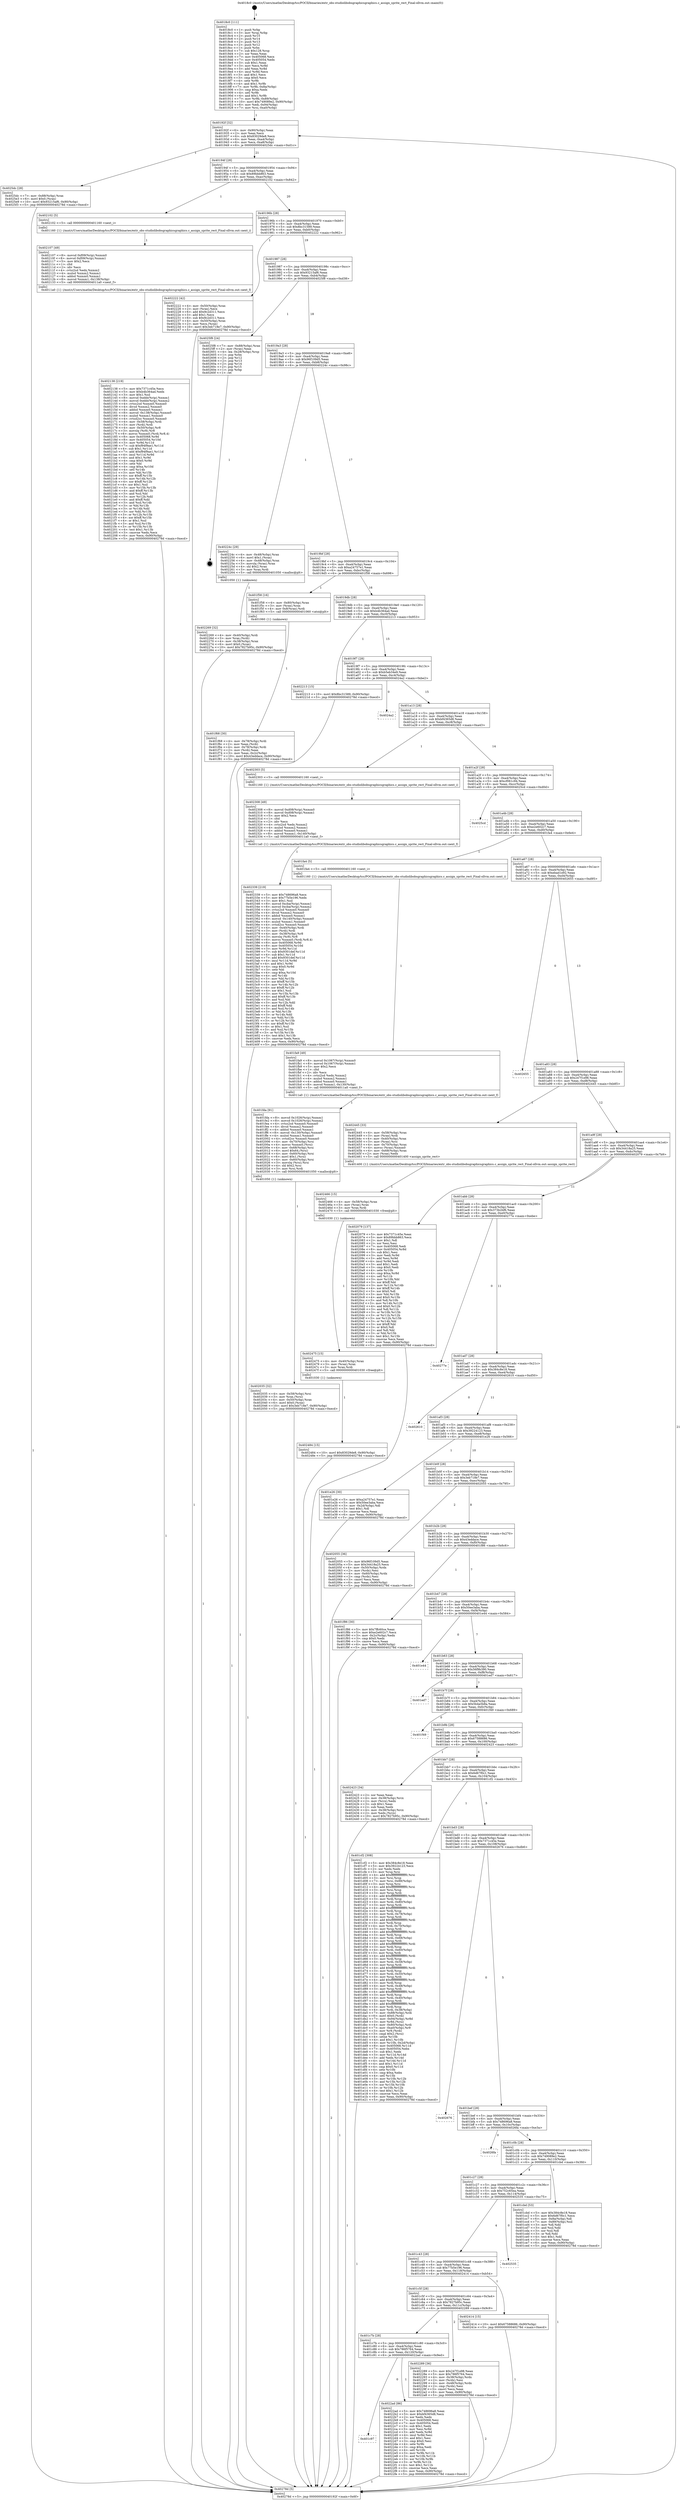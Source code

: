 digraph "0x4018c0" {
  label = "0x4018c0 (/mnt/c/Users/mathe/Desktop/tcc/POCII/binaries/extr_obs-studiolibobsgraphicsgraphics.c_assign_sprite_rect_Final-ollvm.out::main(0))"
  labelloc = "t"
  node[shape=record]

  Entry [label="",width=0.3,height=0.3,shape=circle,fillcolor=black,style=filled]
  "0x40192f" [label="{
     0x40192f [32]\l
     | [instrs]\l
     &nbsp;&nbsp;0x40192f \<+6\>: mov -0x90(%rbp),%eax\l
     &nbsp;&nbsp;0x401935 \<+2\>: mov %eax,%ecx\l
     &nbsp;&nbsp;0x401937 \<+6\>: sub $0x83029de8,%ecx\l
     &nbsp;&nbsp;0x40193d \<+6\>: mov %eax,-0xa4(%rbp)\l
     &nbsp;&nbsp;0x401943 \<+6\>: mov %ecx,-0xa8(%rbp)\l
     &nbsp;&nbsp;0x401949 \<+6\>: je 00000000004025dc \<main+0xd1c\>\l
  }"]
  "0x4025dc" [label="{
     0x4025dc [28]\l
     | [instrs]\l
     &nbsp;&nbsp;0x4025dc \<+7\>: mov -0x88(%rbp),%rax\l
     &nbsp;&nbsp;0x4025e3 \<+6\>: movl $0x0,(%rax)\l
     &nbsp;&nbsp;0x4025e9 \<+10\>: movl $0x93215af6,-0x90(%rbp)\l
     &nbsp;&nbsp;0x4025f3 \<+5\>: jmp 000000000040278d \<main+0xecd\>\l
  }"]
  "0x40194f" [label="{
     0x40194f [28]\l
     | [instrs]\l
     &nbsp;&nbsp;0x40194f \<+5\>: jmp 0000000000401954 \<main+0x94\>\l
     &nbsp;&nbsp;0x401954 \<+6\>: mov -0xa4(%rbp),%eax\l
     &nbsp;&nbsp;0x40195a \<+5\>: sub $0x89bbb863,%eax\l
     &nbsp;&nbsp;0x40195f \<+6\>: mov %eax,-0xac(%rbp)\l
     &nbsp;&nbsp;0x401965 \<+6\>: je 0000000000402102 \<main+0x842\>\l
  }"]
  Exit [label="",width=0.3,height=0.3,shape=circle,fillcolor=black,style=filled,peripheries=2]
  "0x402102" [label="{
     0x402102 [5]\l
     | [instrs]\l
     &nbsp;&nbsp;0x402102 \<+5\>: call 0000000000401160 \<next_i\>\l
     | [calls]\l
     &nbsp;&nbsp;0x401160 \{1\} (/mnt/c/Users/mathe/Desktop/tcc/POCII/binaries/extr_obs-studiolibobsgraphicsgraphics.c_assign_sprite_rect_Final-ollvm.out::next_i)\l
  }"]
  "0x40196b" [label="{
     0x40196b [28]\l
     | [instrs]\l
     &nbsp;&nbsp;0x40196b \<+5\>: jmp 0000000000401970 \<main+0xb0\>\l
     &nbsp;&nbsp;0x401970 \<+6\>: mov -0xa4(%rbp),%eax\l
     &nbsp;&nbsp;0x401976 \<+5\>: sub $0x8bc31589,%eax\l
     &nbsp;&nbsp;0x40197b \<+6\>: mov %eax,-0xb0(%rbp)\l
     &nbsp;&nbsp;0x401981 \<+6\>: je 0000000000402222 \<main+0x962\>\l
  }"]
  "0x402484" [label="{
     0x402484 [15]\l
     | [instrs]\l
     &nbsp;&nbsp;0x402484 \<+10\>: movl $0x83029de8,-0x90(%rbp)\l
     &nbsp;&nbsp;0x40248e \<+5\>: jmp 000000000040278d \<main+0xecd\>\l
  }"]
  "0x402222" [label="{
     0x402222 [42]\l
     | [instrs]\l
     &nbsp;&nbsp;0x402222 \<+4\>: mov -0x50(%rbp),%rax\l
     &nbsp;&nbsp;0x402226 \<+2\>: mov (%rax),%ecx\l
     &nbsp;&nbsp;0x402228 \<+6\>: add $0x9c2d311,%ecx\l
     &nbsp;&nbsp;0x40222e \<+3\>: add $0x1,%ecx\l
     &nbsp;&nbsp;0x402231 \<+6\>: sub $0x9c2d311,%ecx\l
     &nbsp;&nbsp;0x402237 \<+4\>: mov -0x50(%rbp),%rax\l
     &nbsp;&nbsp;0x40223b \<+2\>: mov %ecx,(%rax)\l
     &nbsp;&nbsp;0x40223d \<+10\>: movl $0x3eb718e7,-0x90(%rbp)\l
     &nbsp;&nbsp;0x402247 \<+5\>: jmp 000000000040278d \<main+0xecd\>\l
  }"]
  "0x401987" [label="{
     0x401987 [28]\l
     | [instrs]\l
     &nbsp;&nbsp;0x401987 \<+5\>: jmp 000000000040198c \<main+0xcc\>\l
     &nbsp;&nbsp;0x40198c \<+6\>: mov -0xa4(%rbp),%eax\l
     &nbsp;&nbsp;0x401992 \<+5\>: sub $0x93215af6,%eax\l
     &nbsp;&nbsp;0x401997 \<+6\>: mov %eax,-0xb4(%rbp)\l
     &nbsp;&nbsp;0x40199d \<+6\>: je 00000000004025f8 \<main+0xd38\>\l
  }"]
  "0x402475" [label="{
     0x402475 [15]\l
     | [instrs]\l
     &nbsp;&nbsp;0x402475 \<+4\>: mov -0x40(%rbp),%rax\l
     &nbsp;&nbsp;0x402479 \<+3\>: mov (%rax),%rax\l
     &nbsp;&nbsp;0x40247c \<+3\>: mov %rax,%rdi\l
     &nbsp;&nbsp;0x40247f \<+5\>: call 0000000000401030 \<free@plt\>\l
     | [calls]\l
     &nbsp;&nbsp;0x401030 \{1\} (unknown)\l
  }"]
  "0x4025f8" [label="{
     0x4025f8 [24]\l
     | [instrs]\l
     &nbsp;&nbsp;0x4025f8 \<+7\>: mov -0x88(%rbp),%rax\l
     &nbsp;&nbsp;0x4025ff \<+2\>: mov (%rax),%eax\l
     &nbsp;&nbsp;0x402601 \<+4\>: lea -0x28(%rbp),%rsp\l
     &nbsp;&nbsp;0x402605 \<+1\>: pop %rbx\l
     &nbsp;&nbsp;0x402606 \<+2\>: pop %r12\l
     &nbsp;&nbsp;0x402608 \<+2\>: pop %r13\l
     &nbsp;&nbsp;0x40260a \<+2\>: pop %r14\l
     &nbsp;&nbsp;0x40260c \<+2\>: pop %r15\l
     &nbsp;&nbsp;0x40260e \<+1\>: pop %rbp\l
     &nbsp;&nbsp;0x40260f \<+1\>: ret\l
  }"]
  "0x4019a3" [label="{
     0x4019a3 [28]\l
     | [instrs]\l
     &nbsp;&nbsp;0x4019a3 \<+5\>: jmp 00000000004019a8 \<main+0xe8\>\l
     &nbsp;&nbsp;0x4019a8 \<+6\>: mov -0xa4(%rbp),%eax\l
     &nbsp;&nbsp;0x4019ae \<+5\>: sub $0x96f109d5,%eax\l
     &nbsp;&nbsp;0x4019b3 \<+6\>: mov %eax,-0xb8(%rbp)\l
     &nbsp;&nbsp;0x4019b9 \<+6\>: je 000000000040224c \<main+0x98c\>\l
  }"]
  "0x402466" [label="{
     0x402466 [15]\l
     | [instrs]\l
     &nbsp;&nbsp;0x402466 \<+4\>: mov -0x58(%rbp),%rax\l
     &nbsp;&nbsp;0x40246a \<+3\>: mov (%rax),%rax\l
     &nbsp;&nbsp;0x40246d \<+3\>: mov %rax,%rdi\l
     &nbsp;&nbsp;0x402470 \<+5\>: call 0000000000401030 \<free@plt\>\l
     | [calls]\l
     &nbsp;&nbsp;0x401030 \{1\} (unknown)\l
  }"]
  "0x40224c" [label="{
     0x40224c [29]\l
     | [instrs]\l
     &nbsp;&nbsp;0x40224c \<+4\>: mov -0x48(%rbp),%rax\l
     &nbsp;&nbsp;0x402250 \<+6\>: movl $0x1,(%rax)\l
     &nbsp;&nbsp;0x402256 \<+4\>: mov -0x48(%rbp),%rax\l
     &nbsp;&nbsp;0x40225a \<+3\>: movslq (%rax),%rax\l
     &nbsp;&nbsp;0x40225d \<+4\>: shl $0x2,%rax\l
     &nbsp;&nbsp;0x402261 \<+3\>: mov %rax,%rdi\l
     &nbsp;&nbsp;0x402264 \<+5\>: call 0000000000401050 \<malloc@plt\>\l
     | [calls]\l
     &nbsp;&nbsp;0x401050 \{1\} (unknown)\l
  }"]
  "0x4019bf" [label="{
     0x4019bf [28]\l
     | [instrs]\l
     &nbsp;&nbsp;0x4019bf \<+5\>: jmp 00000000004019c4 \<main+0x104\>\l
     &nbsp;&nbsp;0x4019c4 \<+6\>: mov -0xa4(%rbp),%eax\l
     &nbsp;&nbsp;0x4019ca \<+5\>: sub $0xa24757e1,%eax\l
     &nbsp;&nbsp;0x4019cf \<+6\>: mov %eax,-0xbc(%rbp)\l
     &nbsp;&nbsp;0x4019d5 \<+6\>: je 0000000000401f58 \<main+0x698\>\l
  }"]
  "0x402339" [label="{
     0x402339 [219]\l
     | [instrs]\l
     &nbsp;&nbsp;0x402339 \<+5\>: mov $0x748696a8,%ecx\l
     &nbsp;&nbsp;0x40233e \<+5\>: mov $0x77b5e196,%edx\l
     &nbsp;&nbsp;0x402343 \<+3\>: mov $0x1,%sil\l
     &nbsp;&nbsp;0x402346 \<+8\>: movsd 0xcba(%rip),%xmm1\l
     &nbsp;&nbsp;0x40234e \<+8\>: movsd 0xcba(%rip),%xmm2\l
     &nbsp;&nbsp;0x402356 \<+4\>: cvtss2sd %xmm0,%xmm0\l
     &nbsp;&nbsp;0x40235a \<+4\>: divsd %xmm2,%xmm0\l
     &nbsp;&nbsp;0x40235e \<+4\>: addsd %xmm0,%xmm1\l
     &nbsp;&nbsp;0x402362 \<+8\>: movsd -0x140(%rbp),%xmm0\l
     &nbsp;&nbsp;0x40236a \<+4\>: mulsd %xmm1,%xmm0\l
     &nbsp;&nbsp;0x40236e \<+4\>: cvtsd2ss %xmm0,%xmm0\l
     &nbsp;&nbsp;0x402372 \<+4\>: mov -0x40(%rbp),%rdi\l
     &nbsp;&nbsp;0x402376 \<+3\>: mov (%rdi),%rdi\l
     &nbsp;&nbsp;0x402379 \<+4\>: mov -0x38(%rbp),%r8\l
     &nbsp;&nbsp;0x40237d \<+3\>: movslq (%r8),%r8\l
     &nbsp;&nbsp;0x402380 \<+6\>: movss %xmm0,(%rdi,%r8,4)\l
     &nbsp;&nbsp;0x402386 \<+8\>: mov 0x405068,%r9d\l
     &nbsp;&nbsp;0x40238e \<+8\>: mov 0x405054,%r10d\l
     &nbsp;&nbsp;0x402396 \<+3\>: mov %r9d,%r11d\l
     &nbsp;&nbsp;0x402399 \<+7\>: sub $0x9301def,%r11d\l
     &nbsp;&nbsp;0x4023a0 \<+4\>: sub $0x1,%r11d\l
     &nbsp;&nbsp;0x4023a4 \<+7\>: add $0x9301def,%r11d\l
     &nbsp;&nbsp;0x4023ab \<+4\>: imul %r11d,%r9d\l
     &nbsp;&nbsp;0x4023af \<+4\>: and $0x1,%r9d\l
     &nbsp;&nbsp;0x4023b3 \<+4\>: cmp $0x0,%r9d\l
     &nbsp;&nbsp;0x4023b7 \<+3\>: sete %bl\l
     &nbsp;&nbsp;0x4023ba \<+4\>: cmp $0xa,%r10d\l
     &nbsp;&nbsp;0x4023be \<+4\>: setl %r14b\l
     &nbsp;&nbsp;0x4023c2 \<+3\>: mov %bl,%r15b\l
     &nbsp;&nbsp;0x4023c5 \<+4\>: xor $0xff,%r15b\l
     &nbsp;&nbsp;0x4023c9 \<+3\>: mov %r14b,%r12b\l
     &nbsp;&nbsp;0x4023cc \<+4\>: xor $0xff,%r12b\l
     &nbsp;&nbsp;0x4023d0 \<+4\>: xor $0x1,%sil\l
     &nbsp;&nbsp;0x4023d4 \<+3\>: mov %r15b,%r13b\l
     &nbsp;&nbsp;0x4023d7 \<+4\>: and $0xff,%r13b\l
     &nbsp;&nbsp;0x4023db \<+3\>: and %sil,%bl\l
     &nbsp;&nbsp;0x4023de \<+3\>: mov %r12b,%dil\l
     &nbsp;&nbsp;0x4023e1 \<+4\>: and $0xff,%dil\l
     &nbsp;&nbsp;0x4023e5 \<+3\>: and %sil,%r14b\l
     &nbsp;&nbsp;0x4023e8 \<+3\>: or %bl,%r13b\l
     &nbsp;&nbsp;0x4023eb \<+3\>: or %r14b,%dil\l
     &nbsp;&nbsp;0x4023ee \<+3\>: xor %dil,%r13b\l
     &nbsp;&nbsp;0x4023f1 \<+3\>: or %r12b,%r15b\l
     &nbsp;&nbsp;0x4023f4 \<+4\>: xor $0xff,%r15b\l
     &nbsp;&nbsp;0x4023f8 \<+4\>: or $0x1,%sil\l
     &nbsp;&nbsp;0x4023fc \<+3\>: and %sil,%r15b\l
     &nbsp;&nbsp;0x4023ff \<+3\>: or %r15b,%r13b\l
     &nbsp;&nbsp;0x402402 \<+4\>: test $0x1,%r13b\l
     &nbsp;&nbsp;0x402406 \<+3\>: cmovne %edx,%ecx\l
     &nbsp;&nbsp;0x402409 \<+6\>: mov %ecx,-0x90(%rbp)\l
     &nbsp;&nbsp;0x40240f \<+5\>: jmp 000000000040278d \<main+0xecd\>\l
  }"]
  "0x401f58" [label="{
     0x401f58 [16]\l
     | [instrs]\l
     &nbsp;&nbsp;0x401f58 \<+4\>: mov -0x80(%rbp),%rax\l
     &nbsp;&nbsp;0x401f5c \<+3\>: mov (%rax),%rax\l
     &nbsp;&nbsp;0x401f5f \<+4\>: mov 0x8(%rax),%rdi\l
     &nbsp;&nbsp;0x401f63 \<+5\>: call 0000000000401060 \<atoi@plt\>\l
     | [calls]\l
     &nbsp;&nbsp;0x401060 \{1\} (unknown)\l
  }"]
  "0x4019db" [label="{
     0x4019db [28]\l
     | [instrs]\l
     &nbsp;&nbsp;0x4019db \<+5\>: jmp 00000000004019e0 \<main+0x120\>\l
     &nbsp;&nbsp;0x4019e0 \<+6\>: mov -0xa4(%rbp),%eax\l
     &nbsp;&nbsp;0x4019e6 \<+5\>: sub $0xb4b364ad,%eax\l
     &nbsp;&nbsp;0x4019eb \<+6\>: mov %eax,-0xc0(%rbp)\l
     &nbsp;&nbsp;0x4019f1 \<+6\>: je 0000000000402213 \<main+0x953\>\l
  }"]
  "0x402308" [label="{
     0x402308 [49]\l
     | [instrs]\l
     &nbsp;&nbsp;0x402308 \<+8\>: movsd 0xd08(%rip),%xmm0\l
     &nbsp;&nbsp;0x402310 \<+8\>: movsd 0xd08(%rip),%xmm1\l
     &nbsp;&nbsp;0x402318 \<+5\>: mov $0x2,%ecx\l
     &nbsp;&nbsp;0x40231d \<+1\>: cltd\l
     &nbsp;&nbsp;0x40231e \<+2\>: idiv %ecx\l
     &nbsp;&nbsp;0x402320 \<+4\>: cvtsi2sd %edx,%xmm2\l
     &nbsp;&nbsp;0x402324 \<+4\>: mulsd %xmm2,%xmm1\l
     &nbsp;&nbsp;0x402328 \<+4\>: addsd %xmm0,%xmm1\l
     &nbsp;&nbsp;0x40232c \<+8\>: movsd %xmm1,-0x140(%rbp)\l
     &nbsp;&nbsp;0x402334 \<+5\>: call 00000000004011a0 \<next_f\>\l
     | [calls]\l
     &nbsp;&nbsp;0x4011a0 \{1\} (/mnt/c/Users/mathe/Desktop/tcc/POCII/binaries/extr_obs-studiolibobsgraphicsgraphics.c_assign_sprite_rect_Final-ollvm.out::next_f)\l
  }"]
  "0x402213" [label="{
     0x402213 [15]\l
     | [instrs]\l
     &nbsp;&nbsp;0x402213 \<+10\>: movl $0x8bc31589,-0x90(%rbp)\l
     &nbsp;&nbsp;0x40221d \<+5\>: jmp 000000000040278d \<main+0xecd\>\l
  }"]
  "0x4019f7" [label="{
     0x4019f7 [28]\l
     | [instrs]\l
     &nbsp;&nbsp;0x4019f7 \<+5\>: jmp 00000000004019fc \<main+0x13c\>\l
     &nbsp;&nbsp;0x4019fc \<+6\>: mov -0xa4(%rbp),%eax\l
     &nbsp;&nbsp;0x401a02 \<+5\>: sub $0xb5eb34e9,%eax\l
     &nbsp;&nbsp;0x401a07 \<+6\>: mov %eax,-0xc4(%rbp)\l
     &nbsp;&nbsp;0x401a0d \<+6\>: je 00000000004024a2 \<main+0xbe2\>\l
  }"]
  "0x401c97" [label="{
     0x401c97\l
  }", style=dashed]
  "0x4024a2" [label="{
     0x4024a2\l
  }", style=dashed]
  "0x401a13" [label="{
     0x401a13 [28]\l
     | [instrs]\l
     &nbsp;&nbsp;0x401a13 \<+5\>: jmp 0000000000401a18 \<main+0x158\>\l
     &nbsp;&nbsp;0x401a18 \<+6\>: mov -0xa4(%rbp),%eax\l
     &nbsp;&nbsp;0x401a1e \<+5\>: sub $0xbf4365d8,%eax\l
     &nbsp;&nbsp;0x401a23 \<+6\>: mov %eax,-0xc8(%rbp)\l
     &nbsp;&nbsp;0x401a29 \<+6\>: je 0000000000402303 \<main+0xa43\>\l
  }"]
  "0x4022ad" [label="{
     0x4022ad [86]\l
     | [instrs]\l
     &nbsp;&nbsp;0x4022ad \<+5\>: mov $0x748696a8,%eax\l
     &nbsp;&nbsp;0x4022b2 \<+5\>: mov $0xbf4365d8,%ecx\l
     &nbsp;&nbsp;0x4022b7 \<+2\>: xor %edx,%edx\l
     &nbsp;&nbsp;0x4022b9 \<+7\>: mov 0x405068,%esi\l
     &nbsp;&nbsp;0x4022c0 \<+7\>: mov 0x405054,%edi\l
     &nbsp;&nbsp;0x4022c7 \<+3\>: sub $0x1,%edx\l
     &nbsp;&nbsp;0x4022ca \<+3\>: mov %esi,%r8d\l
     &nbsp;&nbsp;0x4022cd \<+3\>: add %edx,%r8d\l
     &nbsp;&nbsp;0x4022d0 \<+4\>: imul %r8d,%esi\l
     &nbsp;&nbsp;0x4022d4 \<+3\>: and $0x1,%esi\l
     &nbsp;&nbsp;0x4022d7 \<+3\>: cmp $0x0,%esi\l
     &nbsp;&nbsp;0x4022da \<+4\>: sete %r9b\l
     &nbsp;&nbsp;0x4022de \<+3\>: cmp $0xa,%edi\l
     &nbsp;&nbsp;0x4022e1 \<+4\>: setl %r10b\l
     &nbsp;&nbsp;0x4022e5 \<+3\>: mov %r9b,%r11b\l
     &nbsp;&nbsp;0x4022e8 \<+3\>: and %r10b,%r11b\l
     &nbsp;&nbsp;0x4022eb \<+3\>: xor %r10b,%r9b\l
     &nbsp;&nbsp;0x4022ee \<+3\>: or %r9b,%r11b\l
     &nbsp;&nbsp;0x4022f1 \<+4\>: test $0x1,%r11b\l
     &nbsp;&nbsp;0x4022f5 \<+3\>: cmovne %ecx,%eax\l
     &nbsp;&nbsp;0x4022f8 \<+6\>: mov %eax,-0x90(%rbp)\l
     &nbsp;&nbsp;0x4022fe \<+5\>: jmp 000000000040278d \<main+0xecd\>\l
  }"]
  "0x402303" [label="{
     0x402303 [5]\l
     | [instrs]\l
     &nbsp;&nbsp;0x402303 \<+5\>: call 0000000000401160 \<next_i\>\l
     | [calls]\l
     &nbsp;&nbsp;0x401160 \{1\} (/mnt/c/Users/mathe/Desktop/tcc/POCII/binaries/extr_obs-studiolibobsgraphicsgraphics.c_assign_sprite_rect_Final-ollvm.out::next_i)\l
  }"]
  "0x401a2f" [label="{
     0x401a2f [28]\l
     | [instrs]\l
     &nbsp;&nbsp;0x401a2f \<+5\>: jmp 0000000000401a34 \<main+0x174\>\l
     &nbsp;&nbsp;0x401a34 \<+6\>: mov -0xa4(%rbp),%eax\l
     &nbsp;&nbsp;0x401a3a \<+5\>: sub $0xcf061c94,%eax\l
     &nbsp;&nbsp;0x401a3f \<+6\>: mov %eax,-0xcc(%rbp)\l
     &nbsp;&nbsp;0x401a45 \<+6\>: je 00000000004025cd \<main+0xd0d\>\l
  }"]
  "0x401c7b" [label="{
     0x401c7b [28]\l
     | [instrs]\l
     &nbsp;&nbsp;0x401c7b \<+5\>: jmp 0000000000401c80 \<main+0x3c0\>\l
     &nbsp;&nbsp;0x401c80 \<+6\>: mov -0xa4(%rbp),%eax\l
     &nbsp;&nbsp;0x401c86 \<+5\>: sub $0x786f5764,%eax\l
     &nbsp;&nbsp;0x401c8b \<+6\>: mov %eax,-0x120(%rbp)\l
     &nbsp;&nbsp;0x401c91 \<+6\>: je 00000000004022ad \<main+0x9ed\>\l
  }"]
  "0x4025cd" [label="{
     0x4025cd\l
  }", style=dashed]
  "0x401a4b" [label="{
     0x401a4b [28]\l
     | [instrs]\l
     &nbsp;&nbsp;0x401a4b \<+5\>: jmp 0000000000401a50 \<main+0x190\>\l
     &nbsp;&nbsp;0x401a50 \<+6\>: mov -0xa4(%rbp),%eax\l
     &nbsp;&nbsp;0x401a56 \<+5\>: sub $0xe2e602c7,%eax\l
     &nbsp;&nbsp;0x401a5b \<+6\>: mov %eax,-0xd0(%rbp)\l
     &nbsp;&nbsp;0x401a61 \<+6\>: je 0000000000401fa4 \<main+0x6e4\>\l
  }"]
  "0x402289" [label="{
     0x402289 [36]\l
     | [instrs]\l
     &nbsp;&nbsp;0x402289 \<+5\>: mov $0x247f1e98,%eax\l
     &nbsp;&nbsp;0x40228e \<+5\>: mov $0x786f5764,%ecx\l
     &nbsp;&nbsp;0x402293 \<+4\>: mov -0x38(%rbp),%rdx\l
     &nbsp;&nbsp;0x402297 \<+2\>: mov (%rdx),%esi\l
     &nbsp;&nbsp;0x402299 \<+4\>: mov -0x48(%rbp),%rdx\l
     &nbsp;&nbsp;0x40229d \<+2\>: cmp (%rdx),%esi\l
     &nbsp;&nbsp;0x40229f \<+3\>: cmovl %ecx,%eax\l
     &nbsp;&nbsp;0x4022a2 \<+6\>: mov %eax,-0x90(%rbp)\l
     &nbsp;&nbsp;0x4022a8 \<+5\>: jmp 000000000040278d \<main+0xecd\>\l
  }"]
  "0x401fa4" [label="{
     0x401fa4 [5]\l
     | [instrs]\l
     &nbsp;&nbsp;0x401fa4 \<+5\>: call 0000000000401160 \<next_i\>\l
     | [calls]\l
     &nbsp;&nbsp;0x401160 \{1\} (/mnt/c/Users/mathe/Desktop/tcc/POCII/binaries/extr_obs-studiolibobsgraphicsgraphics.c_assign_sprite_rect_Final-ollvm.out::next_i)\l
  }"]
  "0x401a67" [label="{
     0x401a67 [28]\l
     | [instrs]\l
     &nbsp;&nbsp;0x401a67 \<+5\>: jmp 0000000000401a6c \<main+0x1ac\>\l
     &nbsp;&nbsp;0x401a6c \<+6\>: mov -0xa4(%rbp),%eax\l
     &nbsp;&nbsp;0x401a72 \<+5\>: sub $0xebad1e92,%eax\l
     &nbsp;&nbsp;0x401a77 \<+6\>: mov %eax,-0xd4(%rbp)\l
     &nbsp;&nbsp;0x401a7d \<+6\>: je 0000000000402655 \<main+0xd95\>\l
  }"]
  "0x401c5f" [label="{
     0x401c5f [28]\l
     | [instrs]\l
     &nbsp;&nbsp;0x401c5f \<+5\>: jmp 0000000000401c64 \<main+0x3a4\>\l
     &nbsp;&nbsp;0x401c64 \<+6\>: mov -0xa4(%rbp),%eax\l
     &nbsp;&nbsp;0x401c6a \<+5\>: sub $0x7827b95c,%eax\l
     &nbsp;&nbsp;0x401c6f \<+6\>: mov %eax,-0x11c(%rbp)\l
     &nbsp;&nbsp;0x401c75 \<+6\>: je 0000000000402289 \<main+0x9c9\>\l
  }"]
  "0x402655" [label="{
     0x402655\l
  }", style=dashed]
  "0x401a83" [label="{
     0x401a83 [28]\l
     | [instrs]\l
     &nbsp;&nbsp;0x401a83 \<+5\>: jmp 0000000000401a88 \<main+0x1c8\>\l
     &nbsp;&nbsp;0x401a88 \<+6\>: mov -0xa4(%rbp),%eax\l
     &nbsp;&nbsp;0x401a8e \<+5\>: sub $0x247f1e98,%eax\l
     &nbsp;&nbsp;0x401a93 \<+6\>: mov %eax,-0xd8(%rbp)\l
     &nbsp;&nbsp;0x401a99 \<+6\>: je 0000000000402445 \<main+0xb85\>\l
  }"]
  "0x402414" [label="{
     0x402414 [15]\l
     | [instrs]\l
     &nbsp;&nbsp;0x402414 \<+10\>: movl $0x67588686,-0x90(%rbp)\l
     &nbsp;&nbsp;0x40241e \<+5\>: jmp 000000000040278d \<main+0xecd\>\l
  }"]
  "0x402445" [label="{
     0x402445 [33]\l
     | [instrs]\l
     &nbsp;&nbsp;0x402445 \<+4\>: mov -0x58(%rbp),%rax\l
     &nbsp;&nbsp;0x402449 \<+3\>: mov (%rax),%rdi\l
     &nbsp;&nbsp;0x40244c \<+4\>: mov -0x40(%rbp),%rax\l
     &nbsp;&nbsp;0x402450 \<+3\>: mov (%rax),%rsi\l
     &nbsp;&nbsp;0x402453 \<+4\>: mov -0x70(%rbp),%rax\l
     &nbsp;&nbsp;0x402457 \<+4\>: movss (%rax),%xmm0\l
     &nbsp;&nbsp;0x40245b \<+4\>: mov -0x68(%rbp),%rax\l
     &nbsp;&nbsp;0x40245f \<+2\>: mov (%rax),%edx\l
     &nbsp;&nbsp;0x402461 \<+5\>: call 0000000000401400 \<assign_sprite_rect\>\l
     | [calls]\l
     &nbsp;&nbsp;0x401400 \{1\} (/mnt/c/Users/mathe/Desktop/tcc/POCII/binaries/extr_obs-studiolibobsgraphicsgraphics.c_assign_sprite_rect_Final-ollvm.out::assign_sprite_rect)\l
  }"]
  "0x401a9f" [label="{
     0x401a9f [28]\l
     | [instrs]\l
     &nbsp;&nbsp;0x401a9f \<+5\>: jmp 0000000000401aa4 \<main+0x1e4\>\l
     &nbsp;&nbsp;0x401aa4 \<+6\>: mov -0xa4(%rbp),%eax\l
     &nbsp;&nbsp;0x401aaa \<+5\>: sub $0x34418a25,%eax\l
     &nbsp;&nbsp;0x401aaf \<+6\>: mov %eax,-0xdc(%rbp)\l
     &nbsp;&nbsp;0x401ab5 \<+6\>: je 0000000000402079 \<main+0x7b9\>\l
  }"]
  "0x401c43" [label="{
     0x401c43 [28]\l
     | [instrs]\l
     &nbsp;&nbsp;0x401c43 \<+5\>: jmp 0000000000401c48 \<main+0x388\>\l
     &nbsp;&nbsp;0x401c48 \<+6\>: mov -0xa4(%rbp),%eax\l
     &nbsp;&nbsp;0x401c4e \<+5\>: sub $0x77b5e196,%eax\l
     &nbsp;&nbsp;0x401c53 \<+6\>: mov %eax,-0x118(%rbp)\l
     &nbsp;&nbsp;0x401c59 \<+6\>: je 0000000000402414 \<main+0xb54\>\l
  }"]
  "0x402079" [label="{
     0x402079 [137]\l
     | [instrs]\l
     &nbsp;&nbsp;0x402079 \<+5\>: mov $0x7371c45e,%eax\l
     &nbsp;&nbsp;0x40207e \<+5\>: mov $0x89bbb863,%ecx\l
     &nbsp;&nbsp;0x402083 \<+2\>: mov $0x1,%dl\l
     &nbsp;&nbsp;0x402085 \<+2\>: xor %esi,%esi\l
     &nbsp;&nbsp;0x402087 \<+7\>: mov 0x405068,%edi\l
     &nbsp;&nbsp;0x40208e \<+8\>: mov 0x405054,%r8d\l
     &nbsp;&nbsp;0x402096 \<+3\>: sub $0x1,%esi\l
     &nbsp;&nbsp;0x402099 \<+3\>: mov %edi,%r9d\l
     &nbsp;&nbsp;0x40209c \<+3\>: add %esi,%r9d\l
     &nbsp;&nbsp;0x40209f \<+4\>: imul %r9d,%edi\l
     &nbsp;&nbsp;0x4020a3 \<+3\>: and $0x1,%edi\l
     &nbsp;&nbsp;0x4020a6 \<+3\>: cmp $0x0,%edi\l
     &nbsp;&nbsp;0x4020a9 \<+4\>: sete %r10b\l
     &nbsp;&nbsp;0x4020ad \<+4\>: cmp $0xa,%r8d\l
     &nbsp;&nbsp;0x4020b1 \<+4\>: setl %r11b\l
     &nbsp;&nbsp;0x4020b5 \<+3\>: mov %r10b,%bl\l
     &nbsp;&nbsp;0x4020b8 \<+3\>: xor $0xff,%bl\l
     &nbsp;&nbsp;0x4020bb \<+3\>: mov %r11b,%r14b\l
     &nbsp;&nbsp;0x4020be \<+4\>: xor $0xff,%r14b\l
     &nbsp;&nbsp;0x4020c2 \<+3\>: xor $0x0,%dl\l
     &nbsp;&nbsp;0x4020c5 \<+3\>: mov %bl,%r15b\l
     &nbsp;&nbsp;0x4020c8 \<+4\>: and $0x0,%r15b\l
     &nbsp;&nbsp;0x4020cc \<+3\>: and %dl,%r10b\l
     &nbsp;&nbsp;0x4020cf \<+3\>: mov %r14b,%r12b\l
     &nbsp;&nbsp;0x4020d2 \<+4\>: and $0x0,%r12b\l
     &nbsp;&nbsp;0x4020d6 \<+3\>: and %dl,%r11b\l
     &nbsp;&nbsp;0x4020d9 \<+3\>: or %r10b,%r15b\l
     &nbsp;&nbsp;0x4020dc \<+3\>: or %r11b,%r12b\l
     &nbsp;&nbsp;0x4020df \<+3\>: xor %r12b,%r15b\l
     &nbsp;&nbsp;0x4020e2 \<+3\>: or %r14b,%bl\l
     &nbsp;&nbsp;0x4020e5 \<+3\>: xor $0xff,%bl\l
     &nbsp;&nbsp;0x4020e8 \<+3\>: or $0x0,%dl\l
     &nbsp;&nbsp;0x4020eb \<+2\>: and %dl,%bl\l
     &nbsp;&nbsp;0x4020ed \<+3\>: or %bl,%r15b\l
     &nbsp;&nbsp;0x4020f0 \<+4\>: test $0x1,%r15b\l
     &nbsp;&nbsp;0x4020f4 \<+3\>: cmovne %ecx,%eax\l
     &nbsp;&nbsp;0x4020f7 \<+6\>: mov %eax,-0x90(%rbp)\l
     &nbsp;&nbsp;0x4020fd \<+5\>: jmp 000000000040278d \<main+0xecd\>\l
  }"]
  "0x401abb" [label="{
     0x401abb [28]\l
     | [instrs]\l
     &nbsp;&nbsp;0x401abb \<+5\>: jmp 0000000000401ac0 \<main+0x200\>\l
     &nbsp;&nbsp;0x401ac0 \<+6\>: mov -0xa4(%rbp),%eax\l
     &nbsp;&nbsp;0x401ac6 \<+5\>: sub $0x373b2bf6,%eax\l
     &nbsp;&nbsp;0x401acb \<+6\>: mov %eax,-0xe0(%rbp)\l
     &nbsp;&nbsp;0x401ad1 \<+6\>: je 000000000040277e \<main+0xebe\>\l
  }"]
  "0x402535" [label="{
     0x402535\l
  }", style=dashed]
  "0x40277e" [label="{
     0x40277e\l
  }", style=dashed]
  "0x401ad7" [label="{
     0x401ad7 [28]\l
     | [instrs]\l
     &nbsp;&nbsp;0x401ad7 \<+5\>: jmp 0000000000401adc \<main+0x21c\>\l
     &nbsp;&nbsp;0x401adc \<+6\>: mov -0xa4(%rbp),%eax\l
     &nbsp;&nbsp;0x401ae2 \<+5\>: sub $0x384c8e18,%eax\l
     &nbsp;&nbsp;0x401ae7 \<+6\>: mov %eax,-0xe4(%rbp)\l
     &nbsp;&nbsp;0x401aed \<+6\>: je 0000000000402610 \<main+0xd50\>\l
  }"]
  "0x402269" [label="{
     0x402269 [32]\l
     | [instrs]\l
     &nbsp;&nbsp;0x402269 \<+4\>: mov -0x40(%rbp),%rdi\l
     &nbsp;&nbsp;0x40226d \<+3\>: mov %rax,(%rdi)\l
     &nbsp;&nbsp;0x402270 \<+4\>: mov -0x38(%rbp),%rax\l
     &nbsp;&nbsp;0x402274 \<+6\>: movl $0x0,(%rax)\l
     &nbsp;&nbsp;0x40227a \<+10\>: movl $0x7827b95c,-0x90(%rbp)\l
     &nbsp;&nbsp;0x402284 \<+5\>: jmp 000000000040278d \<main+0xecd\>\l
  }"]
  "0x402610" [label="{
     0x402610\l
  }", style=dashed]
  "0x401af3" [label="{
     0x401af3 [28]\l
     | [instrs]\l
     &nbsp;&nbsp;0x401af3 \<+5\>: jmp 0000000000401af8 \<main+0x238\>\l
     &nbsp;&nbsp;0x401af8 \<+6\>: mov -0xa4(%rbp),%eax\l
     &nbsp;&nbsp;0x401afe \<+5\>: sub $0x39224123,%eax\l
     &nbsp;&nbsp;0x401b03 \<+6\>: mov %eax,-0xe8(%rbp)\l
     &nbsp;&nbsp;0x401b09 \<+6\>: je 0000000000401e26 \<main+0x566\>\l
  }"]
  "0x402138" [label="{
     0x402138 [219]\l
     | [instrs]\l
     &nbsp;&nbsp;0x402138 \<+5\>: mov $0x7371c45e,%ecx\l
     &nbsp;&nbsp;0x40213d \<+5\>: mov $0xb4b364ad,%edx\l
     &nbsp;&nbsp;0x402142 \<+3\>: mov $0x1,%sil\l
     &nbsp;&nbsp;0x402145 \<+8\>: movsd 0xebb(%rip),%xmm1\l
     &nbsp;&nbsp;0x40214d \<+8\>: movsd 0xebb(%rip),%xmm2\l
     &nbsp;&nbsp;0x402155 \<+4\>: cvtss2sd %xmm0,%xmm0\l
     &nbsp;&nbsp;0x402159 \<+4\>: divsd %xmm2,%xmm0\l
     &nbsp;&nbsp;0x40215d \<+4\>: addsd %xmm0,%xmm1\l
     &nbsp;&nbsp;0x402161 \<+8\>: movsd -0x138(%rbp),%xmm0\l
     &nbsp;&nbsp;0x402169 \<+4\>: mulsd %xmm1,%xmm0\l
     &nbsp;&nbsp;0x40216d \<+4\>: cvtsd2ss %xmm0,%xmm0\l
     &nbsp;&nbsp;0x402171 \<+4\>: mov -0x58(%rbp),%rdi\l
     &nbsp;&nbsp;0x402175 \<+3\>: mov (%rdi),%rdi\l
     &nbsp;&nbsp;0x402178 \<+4\>: mov -0x50(%rbp),%r8\l
     &nbsp;&nbsp;0x40217c \<+3\>: movslq (%r8),%r8\l
     &nbsp;&nbsp;0x40217f \<+6\>: movss %xmm0,(%rdi,%r8,4)\l
     &nbsp;&nbsp;0x402185 \<+8\>: mov 0x405068,%r9d\l
     &nbsp;&nbsp;0x40218d \<+8\>: mov 0x405054,%r10d\l
     &nbsp;&nbsp;0x402195 \<+3\>: mov %r9d,%r11d\l
     &nbsp;&nbsp;0x402198 \<+7\>: sub $0xf94f9ae1,%r11d\l
     &nbsp;&nbsp;0x40219f \<+4\>: sub $0x1,%r11d\l
     &nbsp;&nbsp;0x4021a3 \<+7\>: add $0xf94f9ae1,%r11d\l
     &nbsp;&nbsp;0x4021aa \<+4\>: imul %r11d,%r9d\l
     &nbsp;&nbsp;0x4021ae \<+4\>: and $0x1,%r9d\l
     &nbsp;&nbsp;0x4021b2 \<+4\>: cmp $0x0,%r9d\l
     &nbsp;&nbsp;0x4021b6 \<+3\>: sete %bl\l
     &nbsp;&nbsp;0x4021b9 \<+4\>: cmp $0xa,%r10d\l
     &nbsp;&nbsp;0x4021bd \<+4\>: setl %r14b\l
     &nbsp;&nbsp;0x4021c1 \<+3\>: mov %bl,%r15b\l
     &nbsp;&nbsp;0x4021c4 \<+4\>: xor $0xff,%r15b\l
     &nbsp;&nbsp;0x4021c8 \<+3\>: mov %r14b,%r12b\l
     &nbsp;&nbsp;0x4021cb \<+4\>: xor $0xff,%r12b\l
     &nbsp;&nbsp;0x4021cf \<+4\>: xor $0x1,%sil\l
     &nbsp;&nbsp;0x4021d3 \<+3\>: mov %r15b,%r13b\l
     &nbsp;&nbsp;0x4021d6 \<+4\>: and $0xff,%r13b\l
     &nbsp;&nbsp;0x4021da \<+3\>: and %sil,%bl\l
     &nbsp;&nbsp;0x4021dd \<+3\>: mov %r12b,%dil\l
     &nbsp;&nbsp;0x4021e0 \<+4\>: and $0xff,%dil\l
     &nbsp;&nbsp;0x4021e4 \<+3\>: and %sil,%r14b\l
     &nbsp;&nbsp;0x4021e7 \<+3\>: or %bl,%r13b\l
     &nbsp;&nbsp;0x4021ea \<+3\>: or %r14b,%dil\l
     &nbsp;&nbsp;0x4021ed \<+3\>: xor %dil,%r13b\l
     &nbsp;&nbsp;0x4021f0 \<+3\>: or %r12b,%r15b\l
     &nbsp;&nbsp;0x4021f3 \<+4\>: xor $0xff,%r15b\l
     &nbsp;&nbsp;0x4021f7 \<+4\>: or $0x1,%sil\l
     &nbsp;&nbsp;0x4021fb \<+3\>: and %sil,%r15b\l
     &nbsp;&nbsp;0x4021fe \<+3\>: or %r15b,%r13b\l
     &nbsp;&nbsp;0x402201 \<+4\>: test $0x1,%r13b\l
     &nbsp;&nbsp;0x402205 \<+3\>: cmovne %edx,%ecx\l
     &nbsp;&nbsp;0x402208 \<+6\>: mov %ecx,-0x90(%rbp)\l
     &nbsp;&nbsp;0x40220e \<+5\>: jmp 000000000040278d \<main+0xecd\>\l
  }"]
  "0x401e26" [label="{
     0x401e26 [30]\l
     | [instrs]\l
     &nbsp;&nbsp;0x401e26 \<+5\>: mov $0xa24757e1,%eax\l
     &nbsp;&nbsp;0x401e2b \<+5\>: mov $0x50ee3aba,%ecx\l
     &nbsp;&nbsp;0x401e30 \<+3\>: mov -0x2d(%rbp),%dl\l
     &nbsp;&nbsp;0x401e33 \<+3\>: test $0x1,%dl\l
     &nbsp;&nbsp;0x401e36 \<+3\>: cmovne %ecx,%eax\l
     &nbsp;&nbsp;0x401e39 \<+6\>: mov %eax,-0x90(%rbp)\l
     &nbsp;&nbsp;0x401e3f \<+5\>: jmp 000000000040278d \<main+0xecd\>\l
  }"]
  "0x401b0f" [label="{
     0x401b0f [28]\l
     | [instrs]\l
     &nbsp;&nbsp;0x401b0f \<+5\>: jmp 0000000000401b14 \<main+0x254\>\l
     &nbsp;&nbsp;0x401b14 \<+6\>: mov -0xa4(%rbp),%eax\l
     &nbsp;&nbsp;0x401b1a \<+5\>: sub $0x3eb718e7,%eax\l
     &nbsp;&nbsp;0x401b1f \<+6\>: mov %eax,-0xec(%rbp)\l
     &nbsp;&nbsp;0x401b25 \<+6\>: je 0000000000402055 \<main+0x795\>\l
  }"]
  "0x402107" [label="{
     0x402107 [49]\l
     | [instrs]\l
     &nbsp;&nbsp;0x402107 \<+8\>: movsd 0xf09(%rip),%xmm0\l
     &nbsp;&nbsp;0x40210f \<+8\>: movsd 0xf09(%rip),%xmm1\l
     &nbsp;&nbsp;0x402117 \<+5\>: mov $0x2,%ecx\l
     &nbsp;&nbsp;0x40211c \<+1\>: cltd\l
     &nbsp;&nbsp;0x40211d \<+2\>: idiv %ecx\l
     &nbsp;&nbsp;0x40211f \<+4\>: cvtsi2sd %edx,%xmm2\l
     &nbsp;&nbsp;0x402123 \<+4\>: mulsd %xmm2,%xmm1\l
     &nbsp;&nbsp;0x402127 \<+4\>: addsd %xmm0,%xmm1\l
     &nbsp;&nbsp;0x40212b \<+8\>: movsd %xmm1,-0x138(%rbp)\l
     &nbsp;&nbsp;0x402133 \<+5\>: call 00000000004011a0 \<next_f\>\l
     | [calls]\l
     &nbsp;&nbsp;0x4011a0 \{1\} (/mnt/c/Users/mathe/Desktop/tcc/POCII/binaries/extr_obs-studiolibobsgraphicsgraphics.c_assign_sprite_rect_Final-ollvm.out::next_f)\l
  }"]
  "0x402055" [label="{
     0x402055 [36]\l
     | [instrs]\l
     &nbsp;&nbsp;0x402055 \<+5\>: mov $0x96f109d5,%eax\l
     &nbsp;&nbsp;0x40205a \<+5\>: mov $0x34418a25,%ecx\l
     &nbsp;&nbsp;0x40205f \<+4\>: mov -0x50(%rbp),%rdx\l
     &nbsp;&nbsp;0x402063 \<+2\>: mov (%rdx),%esi\l
     &nbsp;&nbsp;0x402065 \<+4\>: mov -0x60(%rbp),%rdx\l
     &nbsp;&nbsp;0x402069 \<+2\>: cmp (%rdx),%esi\l
     &nbsp;&nbsp;0x40206b \<+3\>: cmovl %ecx,%eax\l
     &nbsp;&nbsp;0x40206e \<+6\>: mov %eax,-0x90(%rbp)\l
     &nbsp;&nbsp;0x402074 \<+5\>: jmp 000000000040278d \<main+0xecd\>\l
  }"]
  "0x401b2b" [label="{
     0x401b2b [28]\l
     | [instrs]\l
     &nbsp;&nbsp;0x401b2b \<+5\>: jmp 0000000000401b30 \<main+0x270\>\l
     &nbsp;&nbsp;0x401b30 \<+6\>: mov -0xa4(%rbp),%eax\l
     &nbsp;&nbsp;0x401b36 \<+5\>: sub $0x43eddace,%eax\l
     &nbsp;&nbsp;0x401b3b \<+6\>: mov %eax,-0xf0(%rbp)\l
     &nbsp;&nbsp;0x401b41 \<+6\>: je 0000000000401f86 \<main+0x6c6\>\l
  }"]
  "0x402035" [label="{
     0x402035 [32]\l
     | [instrs]\l
     &nbsp;&nbsp;0x402035 \<+4\>: mov -0x58(%rbp),%rsi\l
     &nbsp;&nbsp;0x402039 \<+3\>: mov %rax,(%rsi)\l
     &nbsp;&nbsp;0x40203c \<+4\>: mov -0x50(%rbp),%rax\l
     &nbsp;&nbsp;0x402040 \<+6\>: movl $0x0,(%rax)\l
     &nbsp;&nbsp;0x402046 \<+10\>: movl $0x3eb718e7,-0x90(%rbp)\l
     &nbsp;&nbsp;0x402050 \<+5\>: jmp 000000000040278d \<main+0xecd\>\l
  }"]
  "0x401f86" [label="{
     0x401f86 [30]\l
     | [instrs]\l
     &nbsp;&nbsp;0x401f86 \<+5\>: mov $0x7ffc60ce,%eax\l
     &nbsp;&nbsp;0x401f8b \<+5\>: mov $0xe2e602c7,%ecx\l
     &nbsp;&nbsp;0x401f90 \<+3\>: mov -0x2c(%rbp),%edx\l
     &nbsp;&nbsp;0x401f93 \<+3\>: cmp $0x0,%edx\l
     &nbsp;&nbsp;0x401f96 \<+3\>: cmove %ecx,%eax\l
     &nbsp;&nbsp;0x401f99 \<+6\>: mov %eax,-0x90(%rbp)\l
     &nbsp;&nbsp;0x401f9f \<+5\>: jmp 000000000040278d \<main+0xecd\>\l
  }"]
  "0x401b47" [label="{
     0x401b47 [28]\l
     | [instrs]\l
     &nbsp;&nbsp;0x401b47 \<+5\>: jmp 0000000000401b4c \<main+0x28c\>\l
     &nbsp;&nbsp;0x401b4c \<+6\>: mov -0xa4(%rbp),%eax\l
     &nbsp;&nbsp;0x401b52 \<+5\>: sub $0x50ee3aba,%eax\l
     &nbsp;&nbsp;0x401b57 \<+6\>: mov %eax,-0xf4(%rbp)\l
     &nbsp;&nbsp;0x401b5d \<+6\>: je 0000000000401e44 \<main+0x584\>\l
  }"]
  "0x401fda" [label="{
     0x401fda [91]\l
     | [instrs]\l
     &nbsp;&nbsp;0x401fda \<+8\>: movsd 0x1026(%rip),%xmm1\l
     &nbsp;&nbsp;0x401fe2 \<+8\>: movsd 0x1026(%rip),%xmm2\l
     &nbsp;&nbsp;0x401fea \<+4\>: cvtss2sd %xmm0,%xmm0\l
     &nbsp;&nbsp;0x401fee \<+4\>: divsd %xmm2,%xmm0\l
     &nbsp;&nbsp;0x401ff2 \<+4\>: addsd %xmm0,%xmm1\l
     &nbsp;&nbsp;0x401ff6 \<+8\>: movsd -0x130(%rbp),%xmm0\l
     &nbsp;&nbsp;0x401ffe \<+4\>: mulsd %xmm1,%xmm0\l
     &nbsp;&nbsp;0x402002 \<+4\>: cvtsd2ss %xmm0,%xmm0\l
     &nbsp;&nbsp;0x402006 \<+4\>: mov -0x70(%rbp),%rsi\l
     &nbsp;&nbsp;0x40200a \<+4\>: movss %xmm0,(%rsi)\l
     &nbsp;&nbsp;0x40200e \<+4\>: mov -0x68(%rbp),%rsi\l
     &nbsp;&nbsp;0x402012 \<+6\>: movl $0x64,(%rsi)\l
     &nbsp;&nbsp;0x402018 \<+4\>: mov -0x60(%rbp),%rsi\l
     &nbsp;&nbsp;0x40201c \<+6\>: movl $0x1,(%rsi)\l
     &nbsp;&nbsp;0x402022 \<+4\>: mov -0x60(%rbp),%rsi\l
     &nbsp;&nbsp;0x402026 \<+3\>: movslq (%rsi),%rsi\l
     &nbsp;&nbsp;0x402029 \<+4\>: shl $0x2,%rsi\l
     &nbsp;&nbsp;0x40202d \<+3\>: mov %rsi,%rdi\l
     &nbsp;&nbsp;0x402030 \<+5\>: call 0000000000401050 \<malloc@plt\>\l
     | [calls]\l
     &nbsp;&nbsp;0x401050 \{1\} (unknown)\l
  }"]
  "0x401e44" [label="{
     0x401e44\l
  }", style=dashed]
  "0x401b63" [label="{
     0x401b63 [28]\l
     | [instrs]\l
     &nbsp;&nbsp;0x401b63 \<+5\>: jmp 0000000000401b68 \<main+0x2a8\>\l
     &nbsp;&nbsp;0x401b68 \<+6\>: mov -0xa4(%rbp),%eax\l
     &nbsp;&nbsp;0x401b6e \<+5\>: sub $0x56f9b390,%eax\l
     &nbsp;&nbsp;0x401b73 \<+6\>: mov %eax,-0xf8(%rbp)\l
     &nbsp;&nbsp;0x401b79 \<+6\>: je 0000000000401ed7 \<main+0x617\>\l
  }"]
  "0x401fa9" [label="{
     0x401fa9 [49]\l
     | [instrs]\l
     &nbsp;&nbsp;0x401fa9 \<+8\>: movsd 0x1067(%rip),%xmm0\l
     &nbsp;&nbsp;0x401fb1 \<+8\>: movsd 0x1067(%rip),%xmm1\l
     &nbsp;&nbsp;0x401fb9 \<+5\>: mov $0x2,%ecx\l
     &nbsp;&nbsp;0x401fbe \<+1\>: cltd\l
     &nbsp;&nbsp;0x401fbf \<+2\>: idiv %ecx\l
     &nbsp;&nbsp;0x401fc1 \<+4\>: cvtsi2sd %edx,%xmm2\l
     &nbsp;&nbsp;0x401fc5 \<+4\>: mulsd %xmm2,%xmm1\l
     &nbsp;&nbsp;0x401fc9 \<+4\>: addsd %xmm0,%xmm1\l
     &nbsp;&nbsp;0x401fcd \<+8\>: movsd %xmm1,-0x130(%rbp)\l
     &nbsp;&nbsp;0x401fd5 \<+5\>: call 00000000004011a0 \<next_f\>\l
     | [calls]\l
     &nbsp;&nbsp;0x4011a0 \{1\} (/mnt/c/Users/mathe/Desktop/tcc/POCII/binaries/extr_obs-studiolibobsgraphicsgraphics.c_assign_sprite_rect_Final-ollvm.out::next_f)\l
  }"]
  "0x401ed7" [label="{
     0x401ed7\l
  }", style=dashed]
  "0x401b7f" [label="{
     0x401b7f [28]\l
     | [instrs]\l
     &nbsp;&nbsp;0x401b7f \<+5\>: jmp 0000000000401b84 \<main+0x2c4\>\l
     &nbsp;&nbsp;0x401b84 \<+6\>: mov -0xa4(%rbp),%eax\l
     &nbsp;&nbsp;0x401b8a \<+5\>: sub $0x5b4a5b8a,%eax\l
     &nbsp;&nbsp;0x401b8f \<+6\>: mov %eax,-0xfc(%rbp)\l
     &nbsp;&nbsp;0x401b95 \<+6\>: je 0000000000401f49 \<main+0x689\>\l
  }"]
  "0x401f68" [label="{
     0x401f68 [30]\l
     | [instrs]\l
     &nbsp;&nbsp;0x401f68 \<+4\>: mov -0x78(%rbp),%rdi\l
     &nbsp;&nbsp;0x401f6c \<+2\>: mov %eax,(%rdi)\l
     &nbsp;&nbsp;0x401f6e \<+4\>: mov -0x78(%rbp),%rdi\l
     &nbsp;&nbsp;0x401f72 \<+2\>: mov (%rdi),%eax\l
     &nbsp;&nbsp;0x401f74 \<+3\>: mov %eax,-0x2c(%rbp)\l
     &nbsp;&nbsp;0x401f77 \<+10\>: movl $0x43eddace,-0x90(%rbp)\l
     &nbsp;&nbsp;0x401f81 \<+5\>: jmp 000000000040278d \<main+0xecd\>\l
  }"]
  "0x401f49" [label="{
     0x401f49\l
  }", style=dashed]
  "0x401b9b" [label="{
     0x401b9b [28]\l
     | [instrs]\l
     &nbsp;&nbsp;0x401b9b \<+5\>: jmp 0000000000401ba0 \<main+0x2e0\>\l
     &nbsp;&nbsp;0x401ba0 \<+6\>: mov -0xa4(%rbp),%eax\l
     &nbsp;&nbsp;0x401ba6 \<+5\>: sub $0x67588686,%eax\l
     &nbsp;&nbsp;0x401bab \<+6\>: mov %eax,-0x100(%rbp)\l
     &nbsp;&nbsp;0x401bb1 \<+6\>: je 0000000000402423 \<main+0xb63\>\l
  }"]
  "0x4018c0" [label="{
     0x4018c0 [111]\l
     | [instrs]\l
     &nbsp;&nbsp;0x4018c0 \<+1\>: push %rbp\l
     &nbsp;&nbsp;0x4018c1 \<+3\>: mov %rsp,%rbp\l
     &nbsp;&nbsp;0x4018c4 \<+2\>: push %r15\l
     &nbsp;&nbsp;0x4018c6 \<+2\>: push %r14\l
     &nbsp;&nbsp;0x4018c8 \<+2\>: push %r13\l
     &nbsp;&nbsp;0x4018ca \<+2\>: push %r12\l
     &nbsp;&nbsp;0x4018cc \<+1\>: push %rbx\l
     &nbsp;&nbsp;0x4018cd \<+7\>: sub $0x128,%rsp\l
     &nbsp;&nbsp;0x4018d4 \<+2\>: xor %eax,%eax\l
     &nbsp;&nbsp;0x4018d6 \<+7\>: mov 0x405068,%ecx\l
     &nbsp;&nbsp;0x4018dd \<+7\>: mov 0x405054,%edx\l
     &nbsp;&nbsp;0x4018e4 \<+3\>: sub $0x1,%eax\l
     &nbsp;&nbsp;0x4018e7 \<+3\>: mov %ecx,%r8d\l
     &nbsp;&nbsp;0x4018ea \<+3\>: add %eax,%r8d\l
     &nbsp;&nbsp;0x4018ed \<+4\>: imul %r8d,%ecx\l
     &nbsp;&nbsp;0x4018f1 \<+3\>: and $0x1,%ecx\l
     &nbsp;&nbsp;0x4018f4 \<+3\>: cmp $0x0,%ecx\l
     &nbsp;&nbsp;0x4018f7 \<+4\>: sete %r9b\l
     &nbsp;&nbsp;0x4018fb \<+4\>: and $0x1,%r9b\l
     &nbsp;&nbsp;0x4018ff \<+7\>: mov %r9b,-0x8a(%rbp)\l
     &nbsp;&nbsp;0x401906 \<+3\>: cmp $0xa,%edx\l
     &nbsp;&nbsp;0x401909 \<+4\>: setl %r9b\l
     &nbsp;&nbsp;0x40190d \<+4\>: and $0x1,%r9b\l
     &nbsp;&nbsp;0x401911 \<+7\>: mov %r9b,-0x89(%rbp)\l
     &nbsp;&nbsp;0x401918 \<+10\>: movl $0x749089e2,-0x90(%rbp)\l
     &nbsp;&nbsp;0x401922 \<+6\>: mov %edi,-0x94(%rbp)\l
     &nbsp;&nbsp;0x401928 \<+7\>: mov %rsi,-0xa0(%rbp)\l
  }"]
  "0x402423" [label="{
     0x402423 [34]\l
     | [instrs]\l
     &nbsp;&nbsp;0x402423 \<+2\>: xor %eax,%eax\l
     &nbsp;&nbsp;0x402425 \<+4\>: mov -0x38(%rbp),%rcx\l
     &nbsp;&nbsp;0x402429 \<+2\>: mov (%rcx),%edx\l
     &nbsp;&nbsp;0x40242b \<+3\>: sub $0x1,%eax\l
     &nbsp;&nbsp;0x40242e \<+2\>: sub %eax,%edx\l
     &nbsp;&nbsp;0x402430 \<+4\>: mov -0x38(%rbp),%rcx\l
     &nbsp;&nbsp;0x402434 \<+2\>: mov %edx,(%rcx)\l
     &nbsp;&nbsp;0x402436 \<+10\>: movl $0x7827b95c,-0x90(%rbp)\l
     &nbsp;&nbsp;0x402440 \<+5\>: jmp 000000000040278d \<main+0xecd\>\l
  }"]
  "0x401bb7" [label="{
     0x401bb7 [28]\l
     | [instrs]\l
     &nbsp;&nbsp;0x401bb7 \<+5\>: jmp 0000000000401bbc \<main+0x2fc\>\l
     &nbsp;&nbsp;0x401bbc \<+6\>: mov -0xa4(%rbp),%eax\l
     &nbsp;&nbsp;0x401bc2 \<+5\>: sub $0x6d67f0c1,%eax\l
     &nbsp;&nbsp;0x401bc7 \<+6\>: mov %eax,-0x104(%rbp)\l
     &nbsp;&nbsp;0x401bcd \<+6\>: je 0000000000401cf2 \<main+0x432\>\l
  }"]
  "0x40278d" [label="{
     0x40278d [5]\l
     | [instrs]\l
     &nbsp;&nbsp;0x40278d \<+5\>: jmp 000000000040192f \<main+0x6f\>\l
  }"]
  "0x401cf2" [label="{
     0x401cf2 [308]\l
     | [instrs]\l
     &nbsp;&nbsp;0x401cf2 \<+5\>: mov $0x384c8e18,%eax\l
     &nbsp;&nbsp;0x401cf7 \<+5\>: mov $0x39224123,%ecx\l
     &nbsp;&nbsp;0x401cfc \<+2\>: xor %edx,%edx\l
     &nbsp;&nbsp;0x401cfe \<+3\>: mov %rsp,%rsi\l
     &nbsp;&nbsp;0x401d01 \<+4\>: add $0xfffffffffffffff0,%rsi\l
     &nbsp;&nbsp;0x401d05 \<+3\>: mov %rsi,%rsp\l
     &nbsp;&nbsp;0x401d08 \<+7\>: mov %rsi,-0x88(%rbp)\l
     &nbsp;&nbsp;0x401d0f \<+3\>: mov %rsp,%rsi\l
     &nbsp;&nbsp;0x401d12 \<+4\>: add $0xfffffffffffffff0,%rsi\l
     &nbsp;&nbsp;0x401d16 \<+3\>: mov %rsi,%rsp\l
     &nbsp;&nbsp;0x401d19 \<+3\>: mov %rsp,%rdi\l
     &nbsp;&nbsp;0x401d1c \<+4\>: add $0xfffffffffffffff0,%rdi\l
     &nbsp;&nbsp;0x401d20 \<+3\>: mov %rdi,%rsp\l
     &nbsp;&nbsp;0x401d23 \<+4\>: mov %rdi,-0x80(%rbp)\l
     &nbsp;&nbsp;0x401d27 \<+3\>: mov %rsp,%rdi\l
     &nbsp;&nbsp;0x401d2a \<+4\>: add $0xfffffffffffffff0,%rdi\l
     &nbsp;&nbsp;0x401d2e \<+3\>: mov %rdi,%rsp\l
     &nbsp;&nbsp;0x401d31 \<+4\>: mov %rdi,-0x78(%rbp)\l
     &nbsp;&nbsp;0x401d35 \<+3\>: mov %rsp,%rdi\l
     &nbsp;&nbsp;0x401d38 \<+4\>: add $0xfffffffffffffff0,%rdi\l
     &nbsp;&nbsp;0x401d3c \<+3\>: mov %rdi,%rsp\l
     &nbsp;&nbsp;0x401d3f \<+4\>: mov %rdi,-0x70(%rbp)\l
     &nbsp;&nbsp;0x401d43 \<+3\>: mov %rsp,%rdi\l
     &nbsp;&nbsp;0x401d46 \<+4\>: add $0xfffffffffffffff0,%rdi\l
     &nbsp;&nbsp;0x401d4a \<+3\>: mov %rdi,%rsp\l
     &nbsp;&nbsp;0x401d4d \<+4\>: mov %rdi,-0x68(%rbp)\l
     &nbsp;&nbsp;0x401d51 \<+3\>: mov %rsp,%rdi\l
     &nbsp;&nbsp;0x401d54 \<+4\>: add $0xfffffffffffffff0,%rdi\l
     &nbsp;&nbsp;0x401d58 \<+3\>: mov %rdi,%rsp\l
     &nbsp;&nbsp;0x401d5b \<+4\>: mov %rdi,-0x60(%rbp)\l
     &nbsp;&nbsp;0x401d5f \<+3\>: mov %rsp,%rdi\l
     &nbsp;&nbsp;0x401d62 \<+4\>: add $0xfffffffffffffff0,%rdi\l
     &nbsp;&nbsp;0x401d66 \<+3\>: mov %rdi,%rsp\l
     &nbsp;&nbsp;0x401d69 \<+4\>: mov %rdi,-0x58(%rbp)\l
     &nbsp;&nbsp;0x401d6d \<+3\>: mov %rsp,%rdi\l
     &nbsp;&nbsp;0x401d70 \<+4\>: add $0xfffffffffffffff0,%rdi\l
     &nbsp;&nbsp;0x401d74 \<+3\>: mov %rdi,%rsp\l
     &nbsp;&nbsp;0x401d77 \<+4\>: mov %rdi,-0x50(%rbp)\l
     &nbsp;&nbsp;0x401d7b \<+3\>: mov %rsp,%rdi\l
     &nbsp;&nbsp;0x401d7e \<+4\>: add $0xfffffffffffffff0,%rdi\l
     &nbsp;&nbsp;0x401d82 \<+3\>: mov %rdi,%rsp\l
     &nbsp;&nbsp;0x401d85 \<+4\>: mov %rdi,-0x48(%rbp)\l
     &nbsp;&nbsp;0x401d89 \<+3\>: mov %rsp,%rdi\l
     &nbsp;&nbsp;0x401d8c \<+4\>: add $0xfffffffffffffff0,%rdi\l
     &nbsp;&nbsp;0x401d90 \<+3\>: mov %rdi,%rsp\l
     &nbsp;&nbsp;0x401d93 \<+4\>: mov %rdi,-0x40(%rbp)\l
     &nbsp;&nbsp;0x401d97 \<+3\>: mov %rsp,%rdi\l
     &nbsp;&nbsp;0x401d9a \<+4\>: add $0xfffffffffffffff0,%rdi\l
     &nbsp;&nbsp;0x401d9e \<+3\>: mov %rdi,%rsp\l
     &nbsp;&nbsp;0x401da1 \<+4\>: mov %rdi,-0x38(%rbp)\l
     &nbsp;&nbsp;0x401da5 \<+7\>: mov -0x88(%rbp),%rdi\l
     &nbsp;&nbsp;0x401dac \<+6\>: movl $0x0,(%rdi)\l
     &nbsp;&nbsp;0x401db2 \<+7\>: mov -0x94(%rbp),%r8d\l
     &nbsp;&nbsp;0x401db9 \<+3\>: mov %r8d,(%rsi)\l
     &nbsp;&nbsp;0x401dbc \<+4\>: mov -0x80(%rbp),%rdi\l
     &nbsp;&nbsp;0x401dc0 \<+7\>: mov -0xa0(%rbp),%r9\l
     &nbsp;&nbsp;0x401dc7 \<+3\>: mov %r9,(%rdi)\l
     &nbsp;&nbsp;0x401dca \<+3\>: cmpl $0x2,(%rsi)\l
     &nbsp;&nbsp;0x401dcd \<+4\>: setne %r10b\l
     &nbsp;&nbsp;0x401dd1 \<+4\>: and $0x1,%r10b\l
     &nbsp;&nbsp;0x401dd5 \<+4\>: mov %r10b,-0x2d(%rbp)\l
     &nbsp;&nbsp;0x401dd9 \<+8\>: mov 0x405068,%r11d\l
     &nbsp;&nbsp;0x401de1 \<+7\>: mov 0x405054,%ebx\l
     &nbsp;&nbsp;0x401de8 \<+3\>: sub $0x1,%edx\l
     &nbsp;&nbsp;0x401deb \<+3\>: mov %r11d,%r14d\l
     &nbsp;&nbsp;0x401dee \<+3\>: add %edx,%r14d\l
     &nbsp;&nbsp;0x401df1 \<+4\>: imul %r14d,%r11d\l
     &nbsp;&nbsp;0x401df5 \<+4\>: and $0x1,%r11d\l
     &nbsp;&nbsp;0x401df9 \<+4\>: cmp $0x0,%r11d\l
     &nbsp;&nbsp;0x401dfd \<+4\>: sete %r10b\l
     &nbsp;&nbsp;0x401e01 \<+3\>: cmp $0xa,%ebx\l
     &nbsp;&nbsp;0x401e04 \<+4\>: setl %r15b\l
     &nbsp;&nbsp;0x401e08 \<+3\>: mov %r10b,%r12b\l
     &nbsp;&nbsp;0x401e0b \<+3\>: and %r15b,%r12b\l
     &nbsp;&nbsp;0x401e0e \<+3\>: xor %r15b,%r10b\l
     &nbsp;&nbsp;0x401e11 \<+3\>: or %r10b,%r12b\l
     &nbsp;&nbsp;0x401e14 \<+4\>: test $0x1,%r12b\l
     &nbsp;&nbsp;0x401e18 \<+3\>: cmovne %ecx,%eax\l
     &nbsp;&nbsp;0x401e1b \<+6\>: mov %eax,-0x90(%rbp)\l
     &nbsp;&nbsp;0x401e21 \<+5\>: jmp 000000000040278d \<main+0xecd\>\l
  }"]
  "0x401bd3" [label="{
     0x401bd3 [28]\l
     | [instrs]\l
     &nbsp;&nbsp;0x401bd3 \<+5\>: jmp 0000000000401bd8 \<main+0x318\>\l
     &nbsp;&nbsp;0x401bd8 \<+6\>: mov -0xa4(%rbp),%eax\l
     &nbsp;&nbsp;0x401bde \<+5\>: sub $0x7371c45e,%eax\l
     &nbsp;&nbsp;0x401be3 \<+6\>: mov %eax,-0x108(%rbp)\l
     &nbsp;&nbsp;0x401be9 \<+6\>: je 0000000000402676 \<main+0xdb6\>\l
  }"]
  "0x401c27" [label="{
     0x401c27 [28]\l
     | [instrs]\l
     &nbsp;&nbsp;0x401c27 \<+5\>: jmp 0000000000401c2c \<main+0x36c\>\l
     &nbsp;&nbsp;0x401c2c \<+6\>: mov -0xa4(%rbp),%eax\l
     &nbsp;&nbsp;0x401c32 \<+5\>: sub $0x752c65ea,%eax\l
     &nbsp;&nbsp;0x401c37 \<+6\>: mov %eax,-0x114(%rbp)\l
     &nbsp;&nbsp;0x401c3d \<+6\>: je 0000000000402535 \<main+0xc75\>\l
  }"]
  "0x402676" [label="{
     0x402676\l
  }", style=dashed]
  "0x401bef" [label="{
     0x401bef [28]\l
     | [instrs]\l
     &nbsp;&nbsp;0x401bef \<+5\>: jmp 0000000000401bf4 \<main+0x334\>\l
     &nbsp;&nbsp;0x401bf4 \<+6\>: mov -0xa4(%rbp),%eax\l
     &nbsp;&nbsp;0x401bfa \<+5\>: sub $0x748696a8,%eax\l
     &nbsp;&nbsp;0x401bff \<+6\>: mov %eax,-0x10c(%rbp)\l
     &nbsp;&nbsp;0x401c05 \<+6\>: je 00000000004026fa \<main+0xe3a\>\l
  }"]
  "0x401cbd" [label="{
     0x401cbd [53]\l
     | [instrs]\l
     &nbsp;&nbsp;0x401cbd \<+5\>: mov $0x384c8e18,%eax\l
     &nbsp;&nbsp;0x401cc2 \<+5\>: mov $0x6d67f0c1,%ecx\l
     &nbsp;&nbsp;0x401cc7 \<+6\>: mov -0x8a(%rbp),%dl\l
     &nbsp;&nbsp;0x401ccd \<+7\>: mov -0x89(%rbp),%sil\l
     &nbsp;&nbsp;0x401cd4 \<+3\>: mov %dl,%dil\l
     &nbsp;&nbsp;0x401cd7 \<+3\>: and %sil,%dil\l
     &nbsp;&nbsp;0x401cda \<+3\>: xor %sil,%dl\l
     &nbsp;&nbsp;0x401cdd \<+3\>: or %dl,%dil\l
     &nbsp;&nbsp;0x401ce0 \<+4\>: test $0x1,%dil\l
     &nbsp;&nbsp;0x401ce4 \<+3\>: cmovne %ecx,%eax\l
     &nbsp;&nbsp;0x401ce7 \<+6\>: mov %eax,-0x90(%rbp)\l
     &nbsp;&nbsp;0x401ced \<+5\>: jmp 000000000040278d \<main+0xecd\>\l
  }"]
  "0x4026fa" [label="{
     0x4026fa\l
  }", style=dashed]
  "0x401c0b" [label="{
     0x401c0b [28]\l
     | [instrs]\l
     &nbsp;&nbsp;0x401c0b \<+5\>: jmp 0000000000401c10 \<main+0x350\>\l
     &nbsp;&nbsp;0x401c10 \<+6\>: mov -0xa4(%rbp),%eax\l
     &nbsp;&nbsp;0x401c16 \<+5\>: sub $0x749089e2,%eax\l
     &nbsp;&nbsp;0x401c1b \<+6\>: mov %eax,-0x110(%rbp)\l
     &nbsp;&nbsp;0x401c21 \<+6\>: je 0000000000401cbd \<main+0x3fd\>\l
  }"]
  Entry -> "0x4018c0" [label=" 1"]
  "0x40192f" -> "0x4025dc" [label=" 1"]
  "0x40192f" -> "0x40194f" [label=" 21"]
  "0x4025f8" -> Exit [label=" 1"]
  "0x40194f" -> "0x402102" [label=" 1"]
  "0x40194f" -> "0x40196b" [label=" 20"]
  "0x4025dc" -> "0x40278d" [label=" 1"]
  "0x40196b" -> "0x402222" [label=" 1"]
  "0x40196b" -> "0x401987" [label=" 19"]
  "0x402484" -> "0x40278d" [label=" 1"]
  "0x401987" -> "0x4025f8" [label=" 1"]
  "0x401987" -> "0x4019a3" [label=" 18"]
  "0x402475" -> "0x402484" [label=" 1"]
  "0x4019a3" -> "0x40224c" [label=" 1"]
  "0x4019a3" -> "0x4019bf" [label=" 17"]
  "0x402466" -> "0x402475" [label=" 1"]
  "0x4019bf" -> "0x401f58" [label=" 1"]
  "0x4019bf" -> "0x4019db" [label=" 16"]
  "0x402445" -> "0x402466" [label=" 1"]
  "0x4019db" -> "0x402213" [label=" 1"]
  "0x4019db" -> "0x4019f7" [label=" 15"]
  "0x402423" -> "0x40278d" [label=" 1"]
  "0x4019f7" -> "0x4024a2" [label=" 0"]
  "0x4019f7" -> "0x401a13" [label=" 15"]
  "0x402414" -> "0x40278d" [label=" 1"]
  "0x401a13" -> "0x402303" [label=" 1"]
  "0x401a13" -> "0x401a2f" [label=" 14"]
  "0x402339" -> "0x40278d" [label=" 1"]
  "0x401a2f" -> "0x4025cd" [label=" 0"]
  "0x401a2f" -> "0x401a4b" [label=" 14"]
  "0x402303" -> "0x402308" [label=" 1"]
  "0x401a4b" -> "0x401fa4" [label=" 1"]
  "0x401a4b" -> "0x401a67" [label=" 13"]
  "0x4022ad" -> "0x40278d" [label=" 1"]
  "0x401a67" -> "0x402655" [label=" 0"]
  "0x401a67" -> "0x401a83" [label=" 13"]
  "0x401c7b" -> "0x4022ad" [label=" 1"]
  "0x401a83" -> "0x402445" [label=" 1"]
  "0x401a83" -> "0x401a9f" [label=" 12"]
  "0x402308" -> "0x402339" [label=" 1"]
  "0x401a9f" -> "0x402079" [label=" 1"]
  "0x401a9f" -> "0x401abb" [label=" 11"]
  "0x401c5f" -> "0x401c7b" [label=" 1"]
  "0x401abb" -> "0x40277e" [label=" 0"]
  "0x401abb" -> "0x401ad7" [label=" 11"]
  "0x401c5f" -> "0x402289" [label=" 2"]
  "0x401ad7" -> "0x402610" [label=" 0"]
  "0x401ad7" -> "0x401af3" [label=" 11"]
  "0x401c43" -> "0x401c5f" [label=" 3"]
  "0x401af3" -> "0x401e26" [label=" 1"]
  "0x401af3" -> "0x401b0f" [label=" 10"]
  "0x401c43" -> "0x402414" [label=" 1"]
  "0x401b0f" -> "0x402055" [label=" 2"]
  "0x401b0f" -> "0x401b2b" [label=" 8"]
  "0x402289" -> "0x40278d" [label=" 2"]
  "0x401b2b" -> "0x401f86" [label=" 1"]
  "0x401b2b" -> "0x401b47" [label=" 7"]
  "0x401c27" -> "0x401c43" [label=" 4"]
  "0x401b47" -> "0x401e44" [label=" 0"]
  "0x401b47" -> "0x401b63" [label=" 7"]
  "0x401c27" -> "0x402535" [label=" 0"]
  "0x401b63" -> "0x401ed7" [label=" 0"]
  "0x401b63" -> "0x401b7f" [label=" 7"]
  "0x401c7b" -> "0x401c97" [label=" 0"]
  "0x401b7f" -> "0x401f49" [label=" 0"]
  "0x401b7f" -> "0x401b9b" [label=" 7"]
  "0x402269" -> "0x40278d" [label=" 1"]
  "0x401b9b" -> "0x402423" [label=" 1"]
  "0x401b9b" -> "0x401bb7" [label=" 6"]
  "0x402222" -> "0x40278d" [label=" 1"]
  "0x401bb7" -> "0x401cf2" [label=" 1"]
  "0x401bb7" -> "0x401bd3" [label=" 5"]
  "0x402213" -> "0x40278d" [label=" 1"]
  "0x401bd3" -> "0x402676" [label=" 0"]
  "0x401bd3" -> "0x401bef" [label=" 5"]
  "0x402138" -> "0x40278d" [label=" 1"]
  "0x401bef" -> "0x4026fa" [label=" 0"]
  "0x401bef" -> "0x401c0b" [label=" 5"]
  "0x402107" -> "0x402138" [label=" 1"]
  "0x401c0b" -> "0x401cbd" [label=" 1"]
  "0x401c0b" -> "0x401c27" [label=" 4"]
  "0x401cbd" -> "0x40278d" [label=" 1"]
  "0x4018c0" -> "0x40192f" [label=" 1"]
  "0x40278d" -> "0x40192f" [label=" 21"]
  "0x40224c" -> "0x402269" [label=" 1"]
  "0x401cf2" -> "0x40278d" [label=" 1"]
  "0x401e26" -> "0x40278d" [label=" 1"]
  "0x401f58" -> "0x401f68" [label=" 1"]
  "0x401f68" -> "0x40278d" [label=" 1"]
  "0x401f86" -> "0x40278d" [label=" 1"]
  "0x401fa4" -> "0x401fa9" [label=" 1"]
  "0x401fa9" -> "0x401fda" [label=" 1"]
  "0x401fda" -> "0x402035" [label=" 1"]
  "0x402035" -> "0x40278d" [label=" 1"]
  "0x402055" -> "0x40278d" [label=" 2"]
  "0x402079" -> "0x40278d" [label=" 1"]
  "0x402102" -> "0x402107" [label=" 1"]
}
